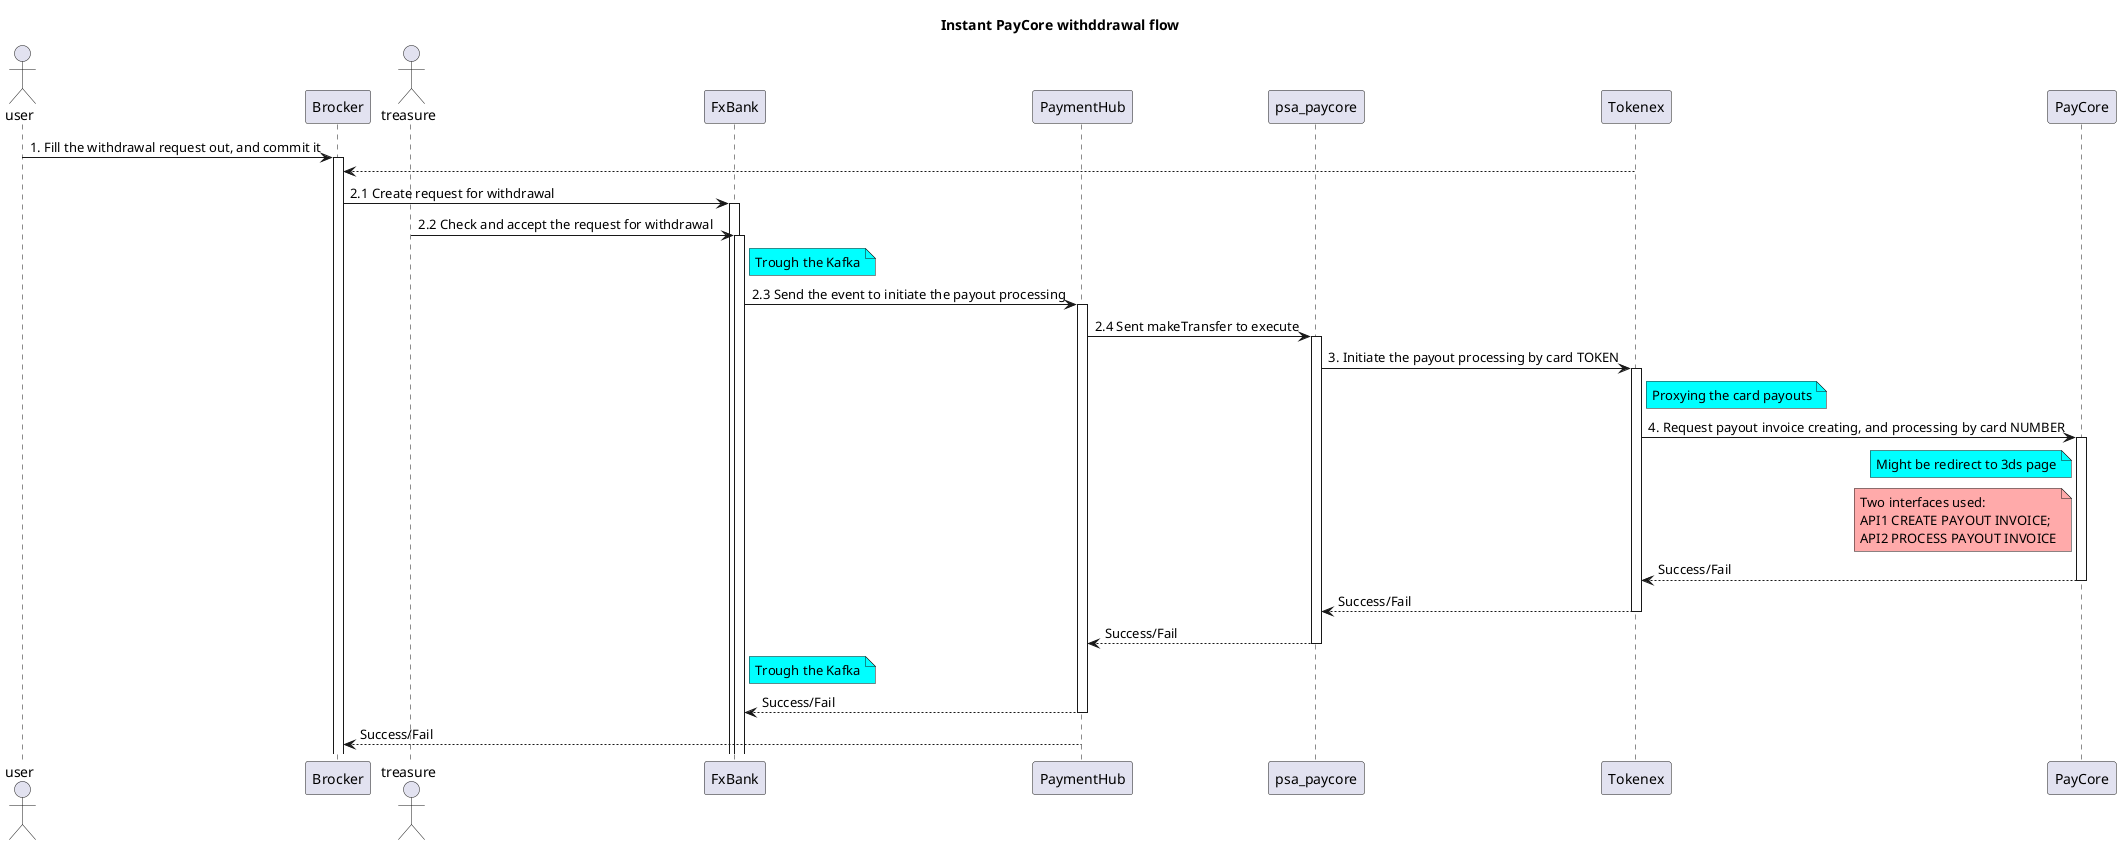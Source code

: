 @startuml

title Instant PayCore withddrawal flow

actor user
participant Brocker
actor treasure
participant FxBank
participant PaymentHub
participant psa_paycore
participant Tokenex
participant PayCore


user -> Brocker ++: 1. Fill the withdrawal request out, and commit it
Tokenex --> Brocker --: 

Brocker -> FxBank ++: 2.1 Create request for withdrawal
treasure -> FxBank ++: 2.2 Check and accept the request for withdrawal

note right of FxBank #Aqua: Trough the Kafka
FxBank -> PaymentHub ++: 2.3 Send the event to initiate the payout processing

PaymentHub -> psa_paycore ++: 2.4 Sent makeTransfer to execute

psa_paycore -> Tokenex ++: 3. Initiate the payout processing by card TOKEN

note right of Tokenex #Aqua: Proxying the card payouts
Tokenex -> PayCore ++: 4. Request payout invoice creating, and processing by card NUMBER
note left of PayCore #Aqua: Might be redirect to 3ds page
note left of PayCore #FFAAAA: Two interfaces used: \nAPI1 CREATE PAYOUT INVOICE; \nAPI2 PROCESS PAYOUT INVOICE
PayCore --> Tokenex --: Success/Fail

Tokenex --> psa_paycore --: Success/Fail

psa_paycore --> PaymentHub --: Success/Fail 

note right of FxBank #Aqua: Trough the Kafka
PaymentHub --> FxBank --: Success/Fail
PaymentHub --> Brocker --: Success/Fail

@enduml